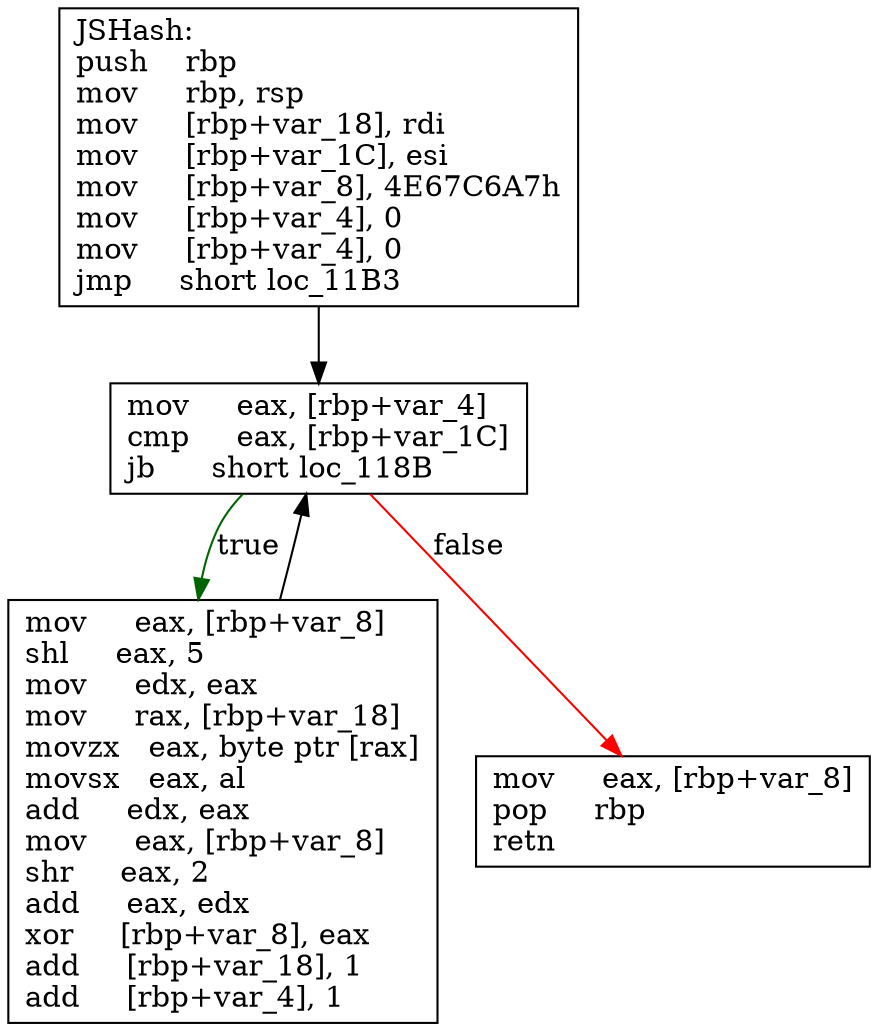 digraph "JSHash" {
	graph [
	];
	node [
		shape = "box"
	];
	edge [
	];
	"0" [
		label = "JSHash:\lpush    rbp\lmov     rbp, rsp\lmov     [rbp+var_18], rdi\lmov     [rbp+var_1C], esi\lmov     [rbp+var_8], 4E67C6A7h\lmov     [rbp+var_4], 0\lmov     [rbp+var_4], 0\ljmp     short loc_11B3\l"
	];
	"1" [
		label = "mov     eax, [rbp+var_8]\lshl     eax, 5\lmov     edx, eax\lmov     rax, [rbp+var_18]\lmovzx   eax, byte ptr [rax]\lmovsx   eax, al\ladd     edx, eax\lmov     eax, [rbp+var_8]\lshr     eax, 2\ladd     eax, edx\lxor     [rbp+var_8], eax\ladd     [rbp+var_18], 1\ladd     [rbp+var_4], 1\l"
	];
	"2" [
		label = "mov     eax, [rbp+var_4]\lcmp     eax, [rbp+var_1C]\ljb      short loc_118B\l"
	];
	"3" [
		label = "mov     eax, [rbp+var_8]\lpop     rbp\lretn\l"
	];
// node 0
	"0" -> "2" [ ];
// node 1
	"1" -> "2" [ ];
// node 2
	"2" -> "1" [ label = "true", color = darkgreen ];
	"2" -> "3" [ label = "false", color = red ];
// node 3
}
